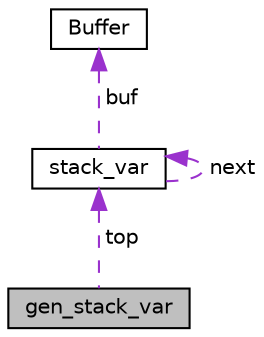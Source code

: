 digraph "gen_stack_var"
{
 // LATEX_PDF_SIZE
  edge [fontname="Helvetica",fontsize="10",labelfontname="Helvetica",labelfontsize="10"];
  node [fontname="Helvetica",fontsize="10",shape=record];
  Node1 [label="gen_stack_var",height=0.2,width=0.4,color="black", fillcolor="grey75", style="filled", fontcolor="black",tooltip=" "];
  Node2 -> Node1 [dir="back",color="darkorchid3",fontsize="10",style="dashed",label=" top" ,fontname="Helvetica"];
  Node2 [label="stack_var",height=0.2,width=0.4,color="black", fillcolor="white", style="filled",URL="$structstack__var.html",tooltip=" "];
  Node2 -> Node2 [dir="back",color="darkorchid3",fontsize="10",style="dashed",label=" next" ,fontname="Helvetica"];
  Node3 -> Node2 [dir="back",color="darkorchid3",fontsize="10",style="dashed",label=" buf" ,fontname="Helvetica"];
  Node3 [label="Buffer",height=0.2,width=0.4,color="black", fillcolor="white", style="filled",URL="$structBuffer.html",tooltip=" "];
}
